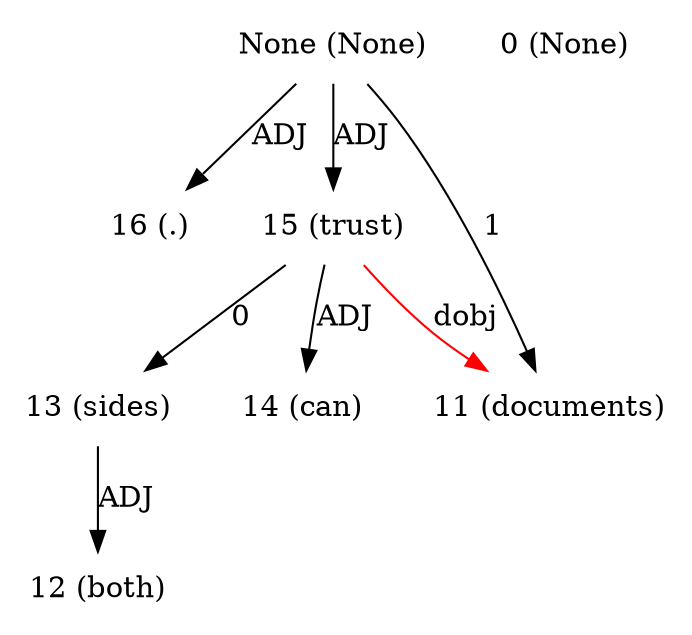 digraph G{
edge [dir=forward]
node [shape=plaintext]

None [label="None (None)"]
None -> 16 [label="ADJ"]
None [label="None (None)"]
None -> 15 [label="ADJ"]
None [label="None (None)"]
None -> 11 [label="1"]
0 [label="0 (None)"]
11 [label="11 (documents)"]
15 -> 11 [label="dobj", color="red"]
12 [label="12 (both)"]
13 [label="13 (sides)"]
13 -> 12 [label="ADJ"]
14 [label="14 (can)"]
15 [label="15 (trust)"]
15 -> 13 [label="0"]
15 -> 14 [label="ADJ"]
16 [label="16 (.)"]
}
